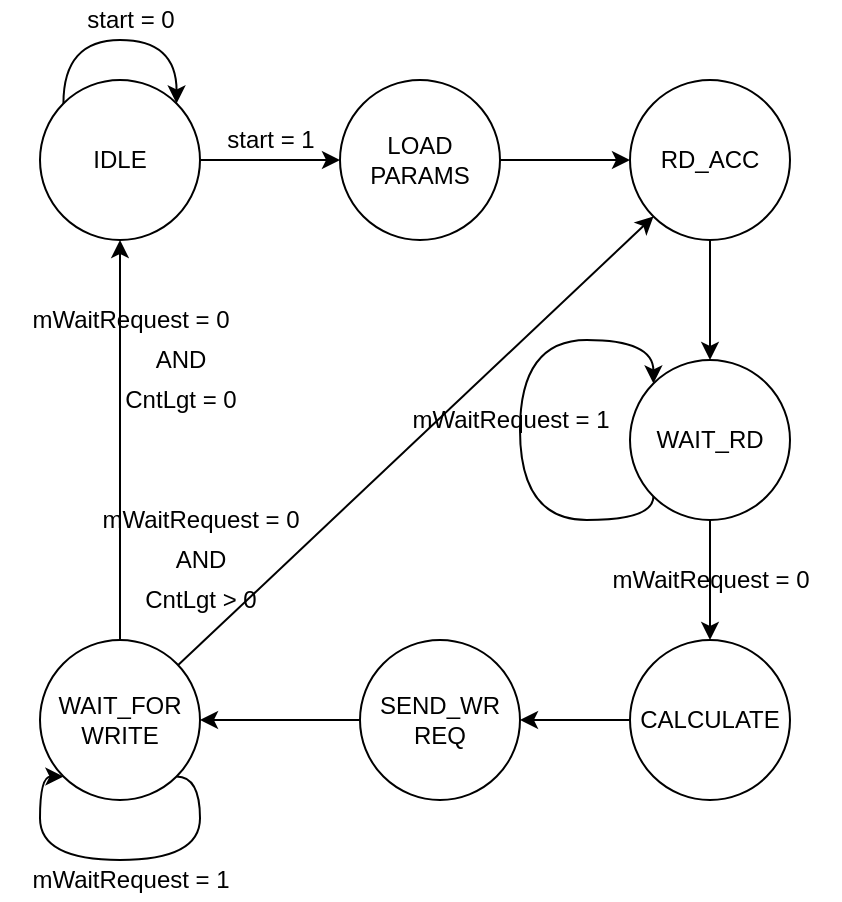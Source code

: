 <mxfile version="13.0.1" type="device"><diagram id="_m-xpwTgAP4ZieLXndfD" name="Page-1"><mxGraphModel dx="942" dy="546" grid="1" gridSize="10" guides="1" tooltips="1" connect="1" arrows="1" fold="1" page="1" pageScale="1" pageWidth="850" pageHeight="1100" math="0" shadow="0"><root><mxCell id="0"/><mxCell id="1" parent="0"/><mxCell id="yAm32z938O9i6dUocPk9-5" value="" style="edgeStyle=orthogonalEdgeStyle;rounded=0;orthogonalLoop=1;jettySize=auto;html=1;" edge="1" parent="1" source="yAm32z938O9i6dUocPk9-1" target="yAm32z938O9i6dUocPk9-2"><mxGeometry relative="1" as="geometry"/></mxCell><mxCell id="yAm32z938O9i6dUocPk9-1" value="&lt;div&gt;IDLE&lt;/div&gt;" style="ellipse;whiteSpace=wrap;html=1;aspect=fixed;" vertex="1" parent="1"><mxGeometry x="130" y="160" width="80" height="80" as="geometry"/></mxCell><mxCell id="yAm32z938O9i6dUocPk9-7" value="" style="edgeStyle=orthogonalEdgeStyle;rounded=0;orthogonalLoop=1;jettySize=auto;html=1;" edge="1" parent="1" source="yAm32z938O9i6dUocPk9-2" target="yAm32z938O9i6dUocPk9-3"><mxGeometry relative="1" as="geometry"/></mxCell><mxCell id="yAm32z938O9i6dUocPk9-2" value="&lt;div&gt;LOAD&lt;/div&gt;&lt;div&gt;PARAMS&lt;br&gt;&lt;/div&gt;" style="ellipse;whiteSpace=wrap;html=1;aspect=fixed;" vertex="1" parent="1"><mxGeometry x="280" y="160" width="80" height="80" as="geometry"/></mxCell><mxCell id="yAm32z938O9i6dUocPk9-8" value="" style="edgeStyle=orthogonalEdgeStyle;rounded=0;orthogonalLoop=1;jettySize=auto;html=1;" edge="1" parent="1" source="yAm32z938O9i6dUocPk9-3" target="yAm32z938O9i6dUocPk9-4"><mxGeometry relative="1" as="geometry"/></mxCell><mxCell id="yAm32z938O9i6dUocPk9-3" value="&lt;div&gt;RD_ACC&lt;/div&gt;" style="ellipse;whiteSpace=wrap;html=1;aspect=fixed;" vertex="1" parent="1"><mxGeometry x="425" y="160" width="80" height="80" as="geometry"/></mxCell><mxCell id="yAm32z938O9i6dUocPk9-22" value="" style="edgeStyle=orthogonalEdgeStyle;curved=1;orthogonalLoop=1;jettySize=auto;html=1;" edge="1" parent="1" source="yAm32z938O9i6dUocPk9-4" target="yAm32z938O9i6dUocPk9-19"><mxGeometry relative="1" as="geometry"/></mxCell><mxCell id="yAm32z938O9i6dUocPk9-4" value="WAIT_RD" style="ellipse;whiteSpace=wrap;html=1;aspect=fixed;" vertex="1" parent="1"><mxGeometry x="425" y="300" width="80" height="80" as="geometry"/></mxCell><mxCell id="yAm32z938O9i6dUocPk9-6" value="start = 1" style="text;html=1;align=center;verticalAlign=middle;resizable=0;points=[];autosize=1;" vertex="1" parent="1"><mxGeometry x="210" y="180" width="70" height="20" as="geometry"/></mxCell><mxCell id="yAm32z938O9i6dUocPk9-9" value="mWaitRequest = 1" style="text;html=1;align=center;verticalAlign=middle;resizable=0;points=[];autosize=1;" vertex="1" parent="1"><mxGeometry x="300" y="320" width="130" height="20" as="geometry"/></mxCell><mxCell id="yAm32z938O9i6dUocPk9-14" style="edgeStyle=orthogonalEdgeStyle;curved=1;orthogonalLoop=1;jettySize=auto;html=1;exitX=0;exitY=0;exitDx=0;exitDy=0;entryX=1;entryY=0;entryDx=0;entryDy=0;" edge="1" parent="1" source="yAm32z938O9i6dUocPk9-1" target="yAm32z938O9i6dUocPk9-1"><mxGeometry relative="1" as="geometry"><Array as="points"><mxPoint x="142" y="140"/><mxPoint x="198" y="140"/></Array></mxGeometry></mxCell><mxCell id="yAm32z938O9i6dUocPk9-15" value="start = 0" style="text;html=1;align=center;verticalAlign=middle;resizable=0;points=[];autosize=1;" vertex="1" parent="1"><mxGeometry x="140" y="120" width="70" height="20" as="geometry"/></mxCell><mxCell id="yAm32z938O9i6dUocPk9-18" value="mWaitRequest = 0" style="text;html=1;align=center;verticalAlign=middle;resizable=0;points=[];autosize=1;" vertex="1" parent="1"><mxGeometry x="400" y="400" width="130" height="20" as="geometry"/></mxCell><mxCell id="yAm32z938O9i6dUocPk9-24" value="" style="edgeStyle=orthogonalEdgeStyle;curved=1;orthogonalLoop=1;jettySize=auto;html=1;" edge="1" parent="1" source="yAm32z938O9i6dUocPk9-19" target="yAm32z938O9i6dUocPk9-23"><mxGeometry relative="1" as="geometry"/></mxCell><mxCell id="yAm32z938O9i6dUocPk9-19" value="CALCULATE" style="ellipse;whiteSpace=wrap;html=1;aspect=fixed;" vertex="1" parent="1"><mxGeometry x="425" y="440" width="80" height="80" as="geometry"/></mxCell><mxCell id="yAm32z938O9i6dUocPk9-20" style="edgeStyle=orthogonalEdgeStyle;curved=1;orthogonalLoop=1;jettySize=auto;html=1;exitX=0;exitY=1;exitDx=0;exitDy=0;entryX=0;entryY=0;entryDx=0;entryDy=0;" edge="1" parent="1" source="yAm32z938O9i6dUocPk9-4" target="yAm32z938O9i6dUocPk9-4"><mxGeometry relative="1" as="geometry"><Array as="points"><mxPoint x="437" y="380"/><mxPoint x="370" y="380"/><mxPoint x="370" y="290"/><mxPoint x="437" y="290"/></Array></mxGeometry></mxCell><mxCell id="yAm32z938O9i6dUocPk9-26" value="" style="edgeStyle=orthogonalEdgeStyle;curved=1;orthogonalLoop=1;jettySize=auto;html=1;" edge="1" parent="1" source="yAm32z938O9i6dUocPk9-23" target="yAm32z938O9i6dUocPk9-25"><mxGeometry relative="1" as="geometry"/></mxCell><mxCell id="yAm32z938O9i6dUocPk9-23" value="&lt;div&gt;SEND_WR&lt;/div&gt;&lt;div&gt;REQ&lt;/div&gt;" style="ellipse;whiteSpace=wrap;html=1;aspect=fixed;" vertex="1" parent="1"><mxGeometry x="290" y="440" width="80" height="80" as="geometry"/></mxCell><mxCell id="yAm32z938O9i6dUocPk9-38" style="edgeStyle=orthogonalEdgeStyle;rounded=1;orthogonalLoop=1;jettySize=auto;html=1;exitX=0.5;exitY=0;exitDx=0;exitDy=0;entryX=0.5;entryY=1;entryDx=0;entryDy=0;" edge="1" parent="1" source="yAm32z938O9i6dUocPk9-25" target="yAm32z938O9i6dUocPk9-1"><mxGeometry relative="1" as="geometry"/></mxCell><mxCell id="yAm32z938O9i6dUocPk9-25" value="&lt;div&gt;WAIT_FOR&lt;/div&gt;&lt;div&gt;WRITE&lt;br&gt;&lt;/div&gt;" style="ellipse;whiteSpace=wrap;html=1;aspect=fixed;" vertex="1" parent="1"><mxGeometry x="130" y="440" width="80" height="80" as="geometry"/></mxCell><mxCell id="yAm32z938O9i6dUocPk9-27" style="edgeStyle=orthogonalEdgeStyle;curved=1;orthogonalLoop=1;jettySize=auto;html=1;exitX=1;exitY=1;exitDx=0;exitDy=0;entryX=0;entryY=1;entryDx=0;entryDy=0;" edge="1" parent="1" source="yAm32z938O9i6dUocPk9-25" target="yAm32z938O9i6dUocPk9-25"><mxGeometry relative="1" as="geometry"><Array as="points"><mxPoint x="210" y="508"/><mxPoint x="210" y="550"/><mxPoint x="130" y="550"/><mxPoint x="130" y="508"/></Array></mxGeometry></mxCell><mxCell id="yAm32z938O9i6dUocPk9-29" value="mWaitRequest = 1" style="text;html=1;align=center;verticalAlign=middle;resizable=0;points=[];autosize=1;" vertex="1" parent="1"><mxGeometry x="110" y="550" width="130" height="20" as="geometry"/></mxCell><mxCell id="yAm32z938O9i6dUocPk9-31" value="" style="endArrow=classic;html=1;entryX=0;entryY=1;entryDx=0;entryDy=0;" edge="1" parent="1" source="yAm32z938O9i6dUocPk9-25" target="yAm32z938O9i6dUocPk9-3"><mxGeometry width="50" height="50" relative="1" as="geometry"><mxPoint x="300" y="380" as="sourcePoint"/><mxPoint x="350" y="330" as="targetPoint"/></mxGeometry></mxCell><mxCell id="yAm32z938O9i6dUocPk9-32" value="CntLgt &amp;gt; 0" style="text;html=1;align=center;verticalAlign=middle;resizable=0;points=[];autosize=1;" vertex="1" parent="1"><mxGeometry x="170" y="410" width="80" height="20" as="geometry"/></mxCell><mxCell id="yAm32z938O9i6dUocPk9-33" value="mWaitRequest = 0" style="text;html=1;align=center;verticalAlign=middle;resizable=0;points=[];autosize=1;" vertex="1" parent="1"><mxGeometry x="145" y="370" width="130" height="20" as="geometry"/></mxCell><mxCell id="yAm32z938O9i6dUocPk9-36" value="&lt;div&gt;AND&lt;/div&gt;" style="text;html=1;align=center;verticalAlign=middle;resizable=0;points=[];autosize=1;" vertex="1" parent="1"><mxGeometry x="190" y="390" width="40" height="20" as="geometry"/></mxCell><mxCell id="yAm32z938O9i6dUocPk9-39" value="mWaitRequest = 0" style="text;html=1;align=center;verticalAlign=middle;resizable=0;points=[];autosize=1;" vertex="1" parent="1"><mxGeometry x="110" y="270" width="130" height="20" as="geometry"/></mxCell><mxCell id="yAm32z938O9i6dUocPk9-40" value="&lt;div&gt;AND&lt;/div&gt;" style="text;html=1;align=center;verticalAlign=middle;resizable=0;points=[];autosize=1;" vertex="1" parent="1"><mxGeometry x="180" y="290" width="40" height="20" as="geometry"/></mxCell><mxCell id="yAm32z938O9i6dUocPk9-42" value="CntLgt = 0" style="text;html=1;align=center;verticalAlign=middle;resizable=0;points=[];autosize=1;" vertex="1" parent="1"><mxGeometry x="160" y="310" width="80" height="20" as="geometry"/></mxCell></root></mxGraphModel></diagram></mxfile>